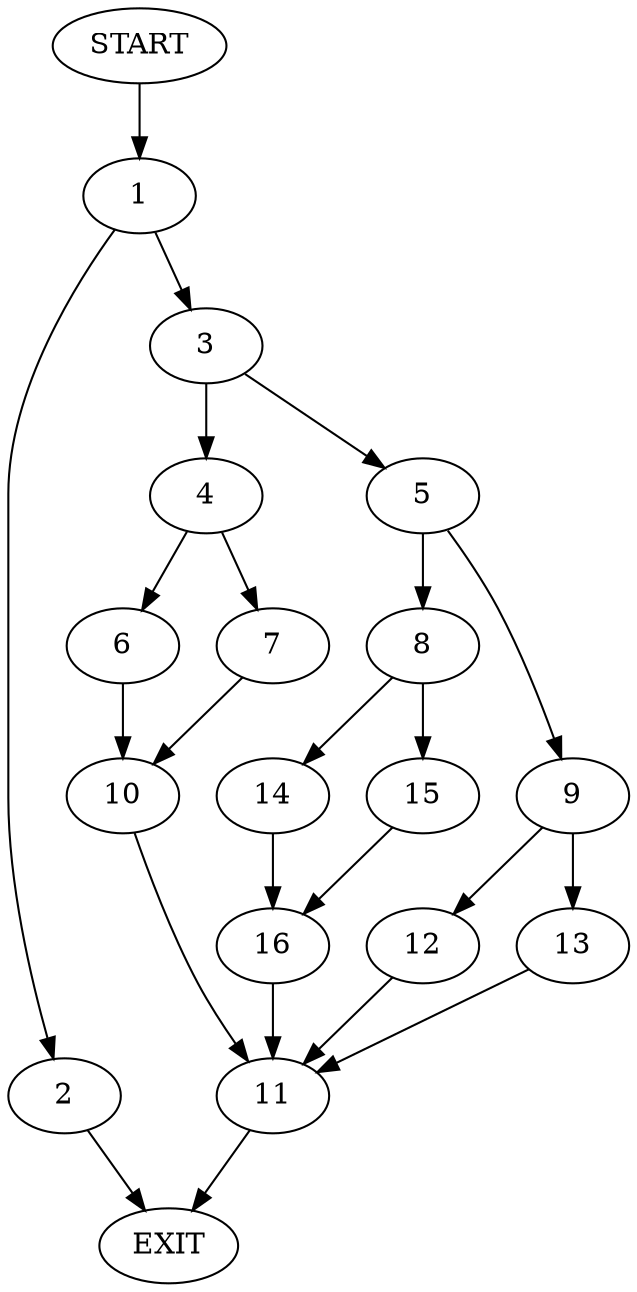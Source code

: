 digraph {
0 [label="START"]
17 [label="EXIT"]
0 -> 1
1 -> 2
1 -> 3
2 -> 17
3 -> 4
3 -> 5
4 -> 6
4 -> 7
5 -> 8
5 -> 9
7 -> 10
6 -> 10
10 -> 11
11 -> 17
9 -> 12
9 -> 13
8 -> 14
8 -> 15
14 -> 16
15 -> 16
16 -> 11
12 -> 11
13 -> 11
}
